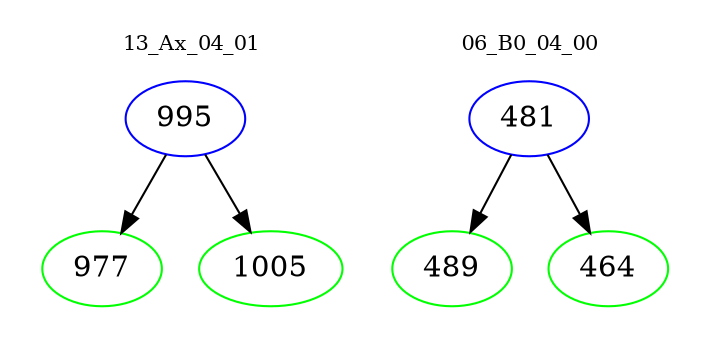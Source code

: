 digraph{
subgraph cluster_0 {
color = white
label = "13_Ax_04_01";
fontsize=10;
T0_995 [label="995", color="blue"]
T0_995 -> T0_977 [color="black"]
T0_977 [label="977", color="green"]
T0_995 -> T0_1005 [color="black"]
T0_1005 [label="1005", color="green"]
}
subgraph cluster_1 {
color = white
label = "06_B0_04_00";
fontsize=10;
T1_481 [label="481", color="blue"]
T1_481 -> T1_489 [color="black"]
T1_489 [label="489", color="green"]
T1_481 -> T1_464 [color="black"]
T1_464 [label="464", color="green"]
}
}
